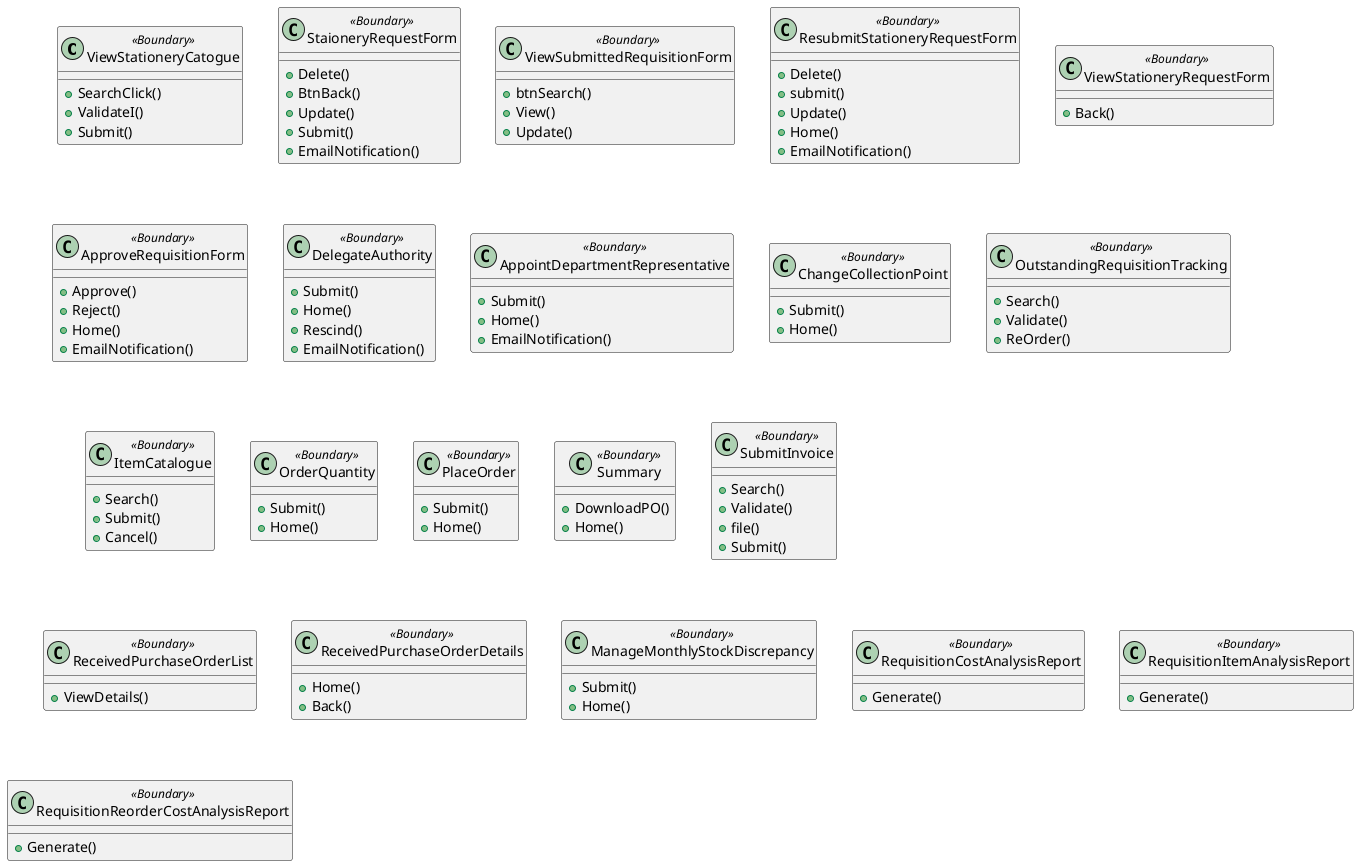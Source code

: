 @startuml
Class ViewStationeryCatogue <<Boundary>> {   
    +SearchClick()
    +ValidateI()
    +Submit()
}

Class StaioneryRequestForm <<Boundary>>{
 +Delete()
 +BtnBack()
 +Update()
 +Submit()
 +EmailNotification()
}

Class ViewSubmittedRequisitionForm <<Boundary>>{
 +btnSearch()
 +View()
 +Update()
 }

 Class ResubmitStationeryRequestForm <<Boundary>>{
     +Delete()
     +submit()
     +Update()
     +Home()
     +EmailNotification()
 }

 Class ViewStationeryRequestForm <<Boundary>>{
     +Back()
 }

Class ApproveRequisitionForm <<Boundary>>{
    +Approve()
    +Reject()
    +Home()
    +EmailNotification()
}

Class DelegateAuthority <<Boundary>>{

    +Submit()
    +Home()
    +Rescind()
    +EmailNotification()
}

Class AppointDepartmentRepresentative <<Boundary>>{
    +Submit()
    +Home()
    +EmailNotification()
}

Class ChangeCollectionPoint <<Boundary>>{

    +Submit()
    +Home()
}





Class OutstandingRequisitionTracking <<Boundary>>{

    +Search()
    +Validate()
    +ReOrder()
}

Class ItemCatalogue <<Boundary>>{

    +Search()
    +Submit()
    +Cancel()
}

Class OrderQuantity <<Boundary>>{
    +Submit()
    +Home()
    }

Class PlaceOrder <<Boundary>>{
    +Submit()
    +Home()
}

Class Summary <<Boundary>>{
    +DownloadPO()
    +Home()
}

Class SubmitInvoice <<Boundary>>{
 +Search()
 +Validate()
 +file()
 +Submit()
}

Class ReceivedPurchaseOrderList <<Boundary>>{
    +ViewDetails()
}

Class ReceivedPurchaseOrderDetails <<Boundary>>{
    +Home()
    +Back()
}

Class ManageMonthlyStockDiscrepancy <<Boundary>>{
    +Submit()
    +Home()
}

Class RequisitionCostAnalysisReport <<Boundary>>{
    +Generate()
}

Class RequisitionItemAnalysisReport <<Boundary>>{
    +Generate()
}

Class RequisitionReorderCostAnalysisReport <<Boundary>>{
    +Generate()
}
@enduml